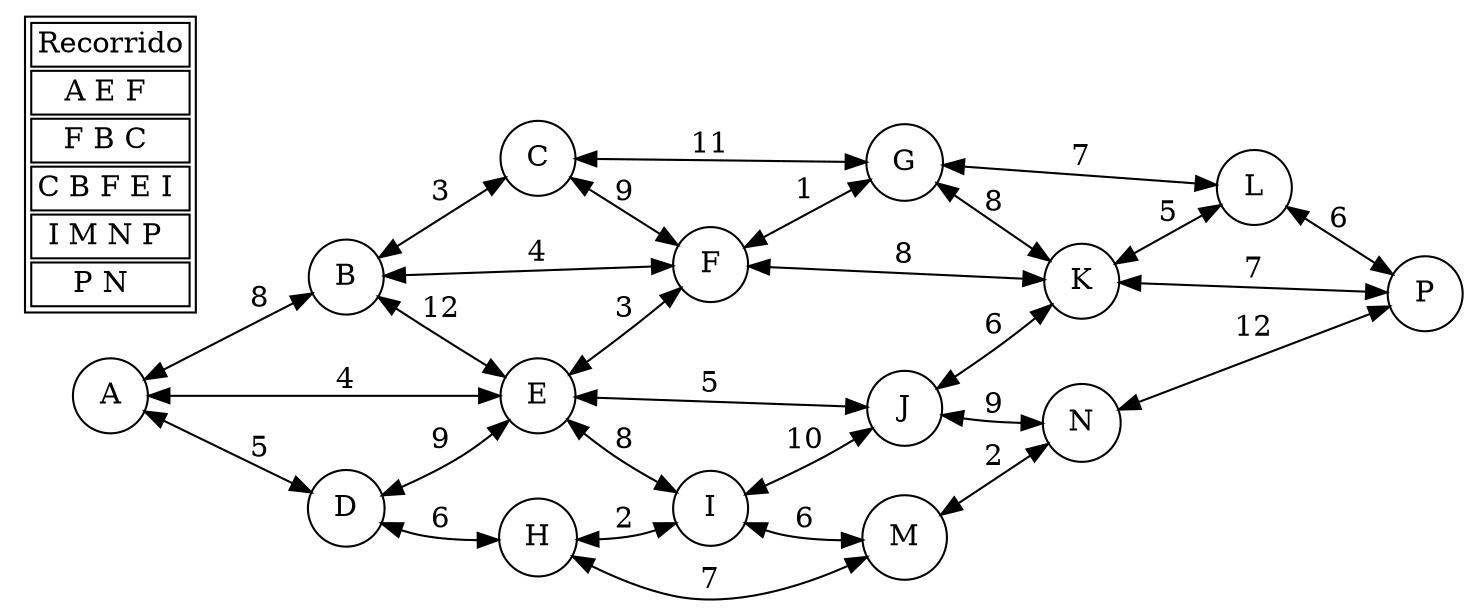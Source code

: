 digraph G{
node[shape=circle];
edge[dir="both"];
rankdir=LR
Nodo0[label="A"];
Nodo1[label="B"];
Nodo2[label="C"];
Nodo3[label="D"];
Nodo4[label="E"];
Nodo5[label="F"];
Nodo6[label="G"];
Nodo7[label="H"];
Nodo8[label="I"];
Nodo9[label="J"];
Nodo10[label="K"];
Nodo11[label="L"];
Nodo12[label="M"];
Nodo13[label="N"];
Nodo14[label="P"];
Nodo0->Nodo1[label="8"];
Nodo0->Nodo4[label="4"];
Nodo0->Nodo3[label="5"];
Nodo1->Nodo2[label="3"];
Nodo1->Nodo5[label="4"];
Nodo1->Nodo4[label="12"];
Nodo2->Nodo6[label="11"];
Nodo2->Nodo5[label="9"];
Nodo3->Nodo4[label="9"];
Nodo3->Nodo7[label="6"];
Nodo4->Nodo5[label="3"];
Nodo4->Nodo9[label="5"];
Nodo4->Nodo8[label="8"];
Nodo5->Nodo6[label="1"];
Nodo5->Nodo10[label="8"];
Nodo6->Nodo11[label="7"];
Nodo6->Nodo10[label="8"];
Nodo7->Nodo8[label="2"];
Nodo7->Nodo12[label="7"];
Nodo8->Nodo9[label="10"];
Nodo8->Nodo12[label="6"];
Nodo9->Nodo10[label="6"];
Nodo9->Nodo13[label="9"];
Nodo10->Nodo11[label="5"];
Nodo10->Nodo14[label="7"];
Nodo11->Nodo14[label="6"];
Nodo12->Nodo13[label="2"];
Nodo13->Nodo14[label="12"];
n[shape=none label=<<table><tr>
<td>Recorrido</td>
</tr>
<tr>
<td>
A E F 
</td>
</tr>
<tr>
<td>
F B C 
</td>
</tr>
<tr>
<td>
C B F E I 
</td>
</tr>
<tr>
<td>
I M N P 
</td>
</tr>
<tr>
<td>
P N  
</td>
</tr>
</table>>];
}